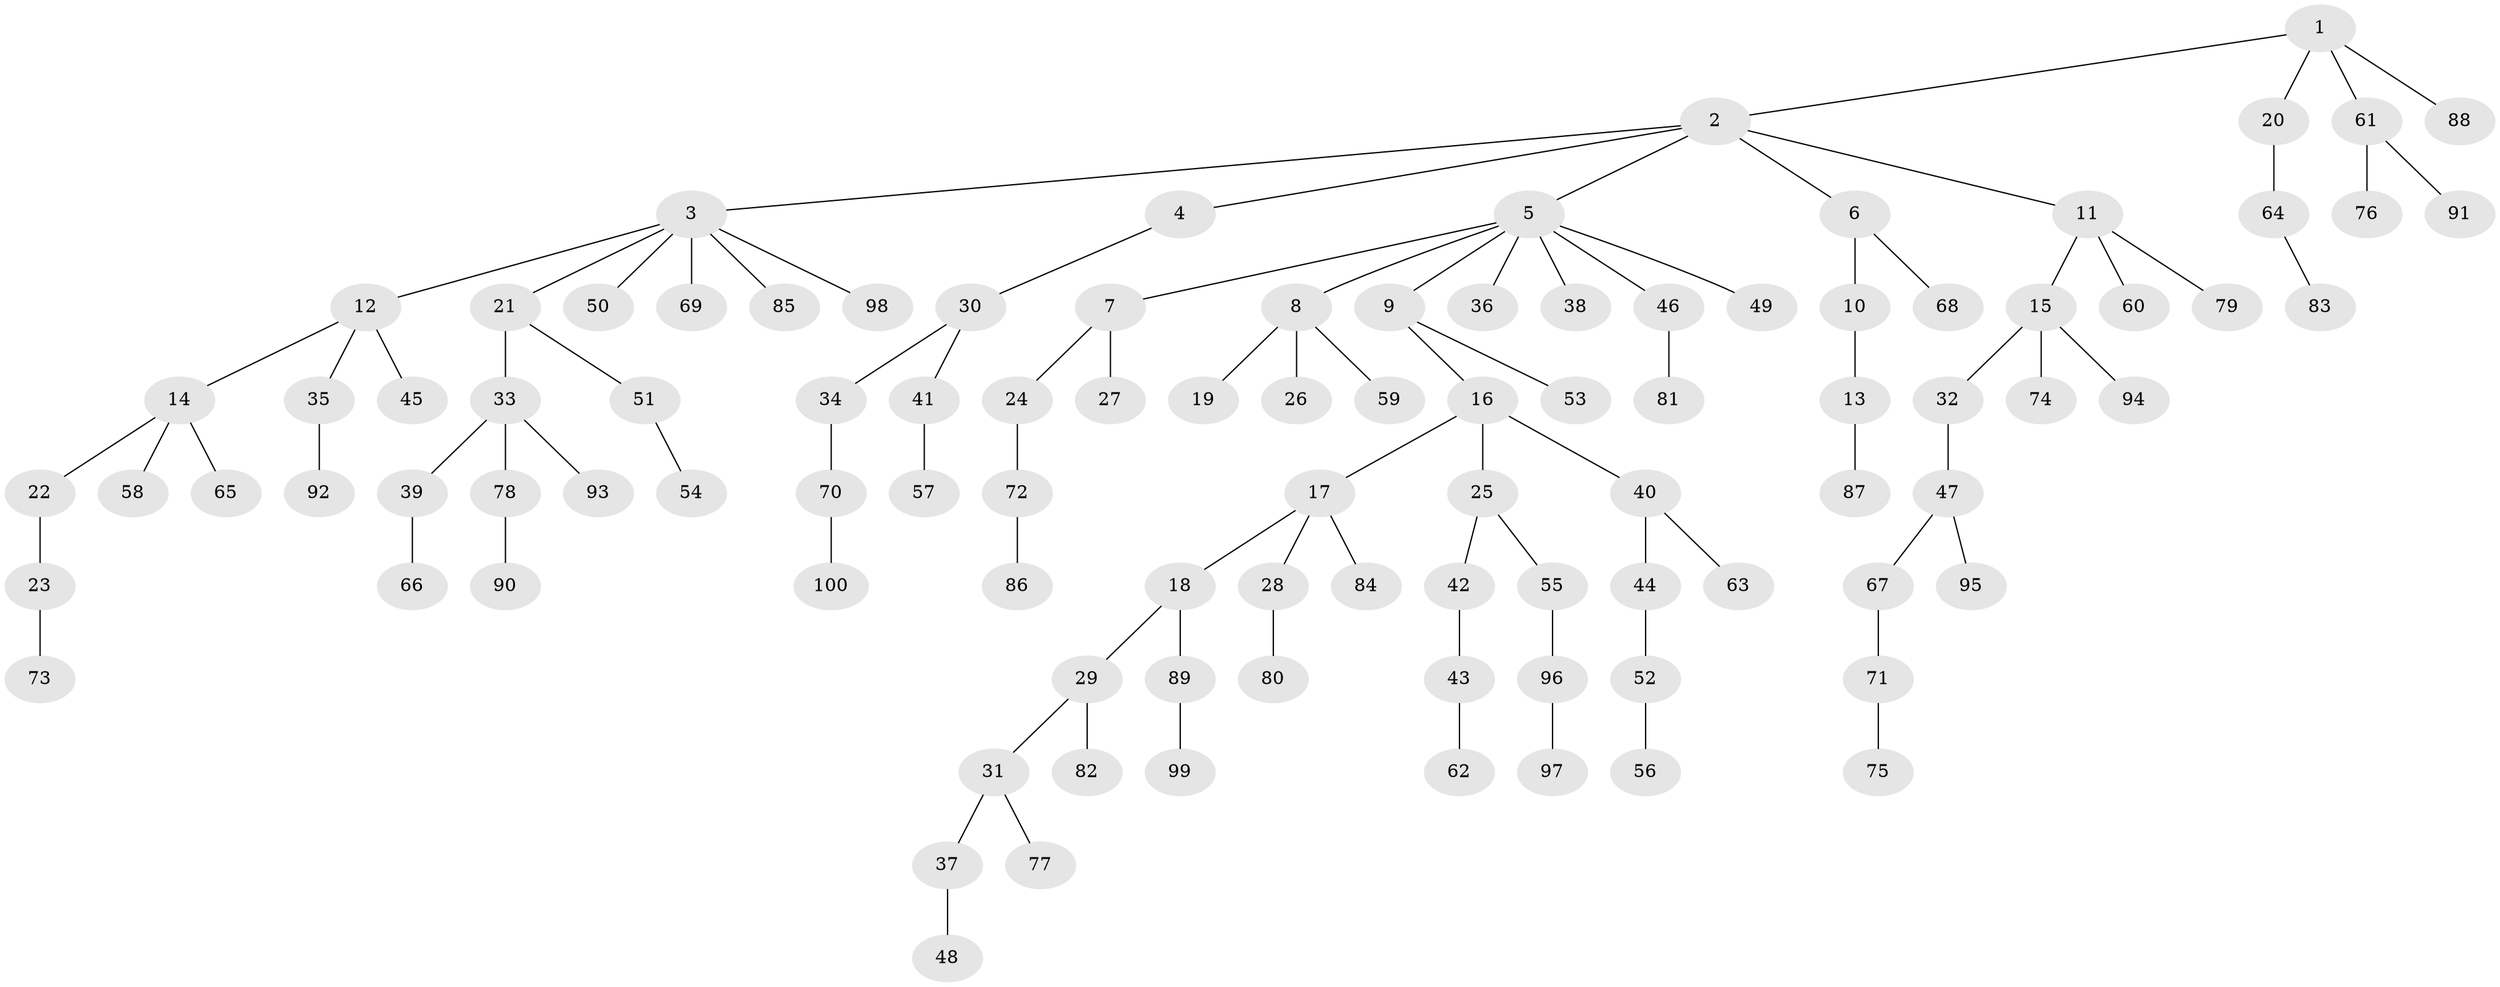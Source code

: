 // Generated by graph-tools (version 1.1) at 2025/53/03/09/25 04:53:01]
// undirected, 100 vertices, 99 edges
graph export_dot {
graph [start="1"]
  node [color=gray90,style=filled];
  1;
  2;
  3;
  4;
  5;
  6;
  7;
  8;
  9;
  10;
  11;
  12;
  13;
  14;
  15;
  16;
  17;
  18;
  19;
  20;
  21;
  22;
  23;
  24;
  25;
  26;
  27;
  28;
  29;
  30;
  31;
  32;
  33;
  34;
  35;
  36;
  37;
  38;
  39;
  40;
  41;
  42;
  43;
  44;
  45;
  46;
  47;
  48;
  49;
  50;
  51;
  52;
  53;
  54;
  55;
  56;
  57;
  58;
  59;
  60;
  61;
  62;
  63;
  64;
  65;
  66;
  67;
  68;
  69;
  70;
  71;
  72;
  73;
  74;
  75;
  76;
  77;
  78;
  79;
  80;
  81;
  82;
  83;
  84;
  85;
  86;
  87;
  88;
  89;
  90;
  91;
  92;
  93;
  94;
  95;
  96;
  97;
  98;
  99;
  100;
  1 -- 2;
  1 -- 20;
  1 -- 61;
  1 -- 88;
  2 -- 3;
  2 -- 4;
  2 -- 5;
  2 -- 6;
  2 -- 11;
  3 -- 12;
  3 -- 21;
  3 -- 50;
  3 -- 69;
  3 -- 85;
  3 -- 98;
  4 -- 30;
  5 -- 7;
  5 -- 8;
  5 -- 9;
  5 -- 36;
  5 -- 38;
  5 -- 46;
  5 -- 49;
  6 -- 10;
  6 -- 68;
  7 -- 24;
  7 -- 27;
  8 -- 19;
  8 -- 26;
  8 -- 59;
  9 -- 16;
  9 -- 53;
  10 -- 13;
  11 -- 15;
  11 -- 60;
  11 -- 79;
  12 -- 14;
  12 -- 35;
  12 -- 45;
  13 -- 87;
  14 -- 22;
  14 -- 58;
  14 -- 65;
  15 -- 32;
  15 -- 74;
  15 -- 94;
  16 -- 17;
  16 -- 25;
  16 -- 40;
  17 -- 18;
  17 -- 28;
  17 -- 84;
  18 -- 29;
  18 -- 89;
  20 -- 64;
  21 -- 33;
  21 -- 51;
  22 -- 23;
  23 -- 73;
  24 -- 72;
  25 -- 42;
  25 -- 55;
  28 -- 80;
  29 -- 31;
  29 -- 82;
  30 -- 34;
  30 -- 41;
  31 -- 37;
  31 -- 77;
  32 -- 47;
  33 -- 39;
  33 -- 78;
  33 -- 93;
  34 -- 70;
  35 -- 92;
  37 -- 48;
  39 -- 66;
  40 -- 44;
  40 -- 63;
  41 -- 57;
  42 -- 43;
  43 -- 62;
  44 -- 52;
  46 -- 81;
  47 -- 67;
  47 -- 95;
  51 -- 54;
  52 -- 56;
  55 -- 96;
  61 -- 76;
  61 -- 91;
  64 -- 83;
  67 -- 71;
  70 -- 100;
  71 -- 75;
  72 -- 86;
  78 -- 90;
  89 -- 99;
  96 -- 97;
}
